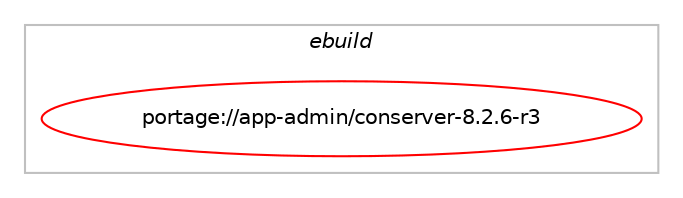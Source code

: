 digraph prolog {

# *************
# Graph options
# *************

newrank=true;
concentrate=true;
compound=true;
graph [rankdir=LR,fontname=Helvetica,fontsize=10,ranksep=1.5];#, ranksep=2.5, nodesep=0.2];
edge  [arrowhead=vee];
node  [fontname=Helvetica,fontsize=10];

# **********
# The ebuild
# **********

subgraph cluster_leftcol {
color=gray;
label=<<i>ebuild</i>>;
id [label="portage://app-admin/conserver-8.2.6-r3", color=red, width=4, href="../app-admin/conserver-8.2.6-r3.svg"];
}

# ****************
# The dependencies
# ****************

subgraph cluster_midcol {
color=gray;
label=<<i>dependencies</i>>;
subgraph cluster_compile {
fillcolor="#eeeeee";
style=filled;
label=<<i>compile</i>>;
# *** BEGIN UNKNOWN DEPENDENCY TYPE (TODO) ***
# id -> equal(use_conditional_group(positive,debug,portage://app-admin/conserver-8.2.6-r3,[package_dependency(portage://app-admin/conserver-8.2.6-r3,install,no,dev-libs,dmalloc,none,[,,],any_same_slot,[])]))
# *** END UNKNOWN DEPENDENCY TYPE (TODO) ***

# *** BEGIN UNKNOWN DEPENDENCY TYPE (TODO) ***
# id -> equal(use_conditional_group(positive,freeipmi,portage://app-admin/conserver-8.2.6-r3,[package_dependency(portage://app-admin/conserver-8.2.6-r3,install,no,sys-libs,freeipmi,none,[,,],any_same_slot,[])]))
# *** END UNKNOWN DEPENDENCY TYPE (TODO) ***

# *** BEGIN UNKNOWN DEPENDENCY TYPE (TODO) ***
# id -> equal(use_conditional_group(positive,kerberos,portage://app-admin/conserver-8.2.6-r3,[package_dependency(portage://app-admin/conserver-8.2.6-r3,install,no,virtual,krb5,none,[,,],[],[]),package_dependency(portage://app-admin/conserver-8.2.6-r3,install,no,net-libs,libgssglue,none,[,,],[],[])]))
# *** END UNKNOWN DEPENDENCY TYPE (TODO) ***

# *** BEGIN UNKNOWN DEPENDENCY TYPE (TODO) ***
# id -> equal(use_conditional_group(positive,pam,portage://app-admin/conserver-8.2.6-r3,[package_dependency(portage://app-admin/conserver-8.2.6-r3,install,no,sys-libs,pam,none,[,,],[],[])]))
# *** END UNKNOWN DEPENDENCY TYPE (TODO) ***

# *** BEGIN UNKNOWN DEPENDENCY TYPE (TODO) ***
# id -> equal(use_conditional_group(positive,ssl,portage://app-admin/conserver-8.2.6-r3,[package_dependency(portage://app-admin/conserver-8.2.6-r3,install,no,dev-libs,openssl,none,[,,],[slot(0),equal],[])]))
# *** END UNKNOWN DEPENDENCY TYPE (TODO) ***

# *** BEGIN UNKNOWN DEPENDENCY TYPE (TODO) ***
# id -> equal(use_conditional_group(positive,tcpd,portage://app-admin/conserver-8.2.6-r3,[package_dependency(portage://app-admin/conserver-8.2.6-r3,install,no,sys-apps,tcp-wrappers,none,[,,],[],[])]))
# *** END UNKNOWN DEPENDENCY TYPE (TODO) ***

# *** BEGIN UNKNOWN DEPENDENCY TYPE (TODO) ***
# id -> equal(package_dependency(portage://app-admin/conserver-8.2.6-r3,install,no,net-libs,libnsl,none,[,,],any_same_slot,[]))
# *** END UNKNOWN DEPENDENCY TYPE (TODO) ***

# *** BEGIN UNKNOWN DEPENDENCY TYPE (TODO) ***
# id -> equal(package_dependency(portage://app-admin/conserver-8.2.6-r3,install,no,virtual,libcrypt,none,[,,],any_same_slot,[]))
# *** END UNKNOWN DEPENDENCY TYPE (TODO) ***

}
subgraph cluster_compileandrun {
fillcolor="#eeeeee";
style=filled;
label=<<i>compile and run</i>>;
}
subgraph cluster_run {
fillcolor="#eeeeee";
style=filled;
label=<<i>run</i>>;
# *** BEGIN UNKNOWN DEPENDENCY TYPE (TODO) ***
# id -> equal(use_conditional_group(positive,debug,portage://app-admin/conserver-8.2.6-r3,[package_dependency(portage://app-admin/conserver-8.2.6-r3,run,no,dev-libs,dmalloc,none,[,,],any_same_slot,[])]))
# *** END UNKNOWN DEPENDENCY TYPE (TODO) ***

# *** BEGIN UNKNOWN DEPENDENCY TYPE (TODO) ***
# id -> equal(use_conditional_group(positive,freeipmi,portage://app-admin/conserver-8.2.6-r3,[package_dependency(portage://app-admin/conserver-8.2.6-r3,run,no,sys-libs,freeipmi,none,[,,],any_same_slot,[])]))
# *** END UNKNOWN DEPENDENCY TYPE (TODO) ***

# *** BEGIN UNKNOWN DEPENDENCY TYPE (TODO) ***
# id -> equal(use_conditional_group(positive,kerberos,portage://app-admin/conserver-8.2.6-r3,[package_dependency(portage://app-admin/conserver-8.2.6-r3,run,no,virtual,krb5,none,[,,],[],[]),package_dependency(portage://app-admin/conserver-8.2.6-r3,run,no,net-libs,libgssglue,none,[,,],[],[])]))
# *** END UNKNOWN DEPENDENCY TYPE (TODO) ***

# *** BEGIN UNKNOWN DEPENDENCY TYPE (TODO) ***
# id -> equal(use_conditional_group(positive,pam,portage://app-admin/conserver-8.2.6-r3,[package_dependency(portage://app-admin/conserver-8.2.6-r3,run,no,sys-auth,pambase,none,[,,],[],[])]))
# *** END UNKNOWN DEPENDENCY TYPE (TODO) ***

# *** BEGIN UNKNOWN DEPENDENCY TYPE (TODO) ***
# id -> equal(use_conditional_group(positive,pam,portage://app-admin/conserver-8.2.6-r3,[package_dependency(portage://app-admin/conserver-8.2.6-r3,run,no,sys-libs,pam,none,[,,],[],[])]))
# *** END UNKNOWN DEPENDENCY TYPE (TODO) ***

# *** BEGIN UNKNOWN DEPENDENCY TYPE (TODO) ***
# id -> equal(use_conditional_group(positive,ssl,portage://app-admin/conserver-8.2.6-r3,[package_dependency(portage://app-admin/conserver-8.2.6-r3,run,no,dev-libs,openssl,none,[,,],[slot(0),equal],[])]))
# *** END UNKNOWN DEPENDENCY TYPE (TODO) ***

# *** BEGIN UNKNOWN DEPENDENCY TYPE (TODO) ***
# id -> equal(use_conditional_group(positive,tcpd,portage://app-admin/conserver-8.2.6-r3,[package_dependency(portage://app-admin/conserver-8.2.6-r3,run,no,sys-apps,tcp-wrappers,none,[,,],[],[])]))
# *** END UNKNOWN DEPENDENCY TYPE (TODO) ***

# *** BEGIN UNKNOWN DEPENDENCY TYPE (TODO) ***
# id -> equal(package_dependency(portage://app-admin/conserver-8.2.6-r3,run,no,net-libs,libnsl,none,[,,],any_same_slot,[]))
# *** END UNKNOWN DEPENDENCY TYPE (TODO) ***

# *** BEGIN UNKNOWN DEPENDENCY TYPE (TODO) ***
# id -> equal(package_dependency(portage://app-admin/conserver-8.2.6-r3,run,no,virtual,libcrypt,none,[,,],any_same_slot,[]))
# *** END UNKNOWN DEPENDENCY TYPE (TODO) ***

}
}

# **************
# The candidates
# **************

subgraph cluster_choices {
rank=same;
color=gray;
label=<<i>candidates</i>>;

}

}
